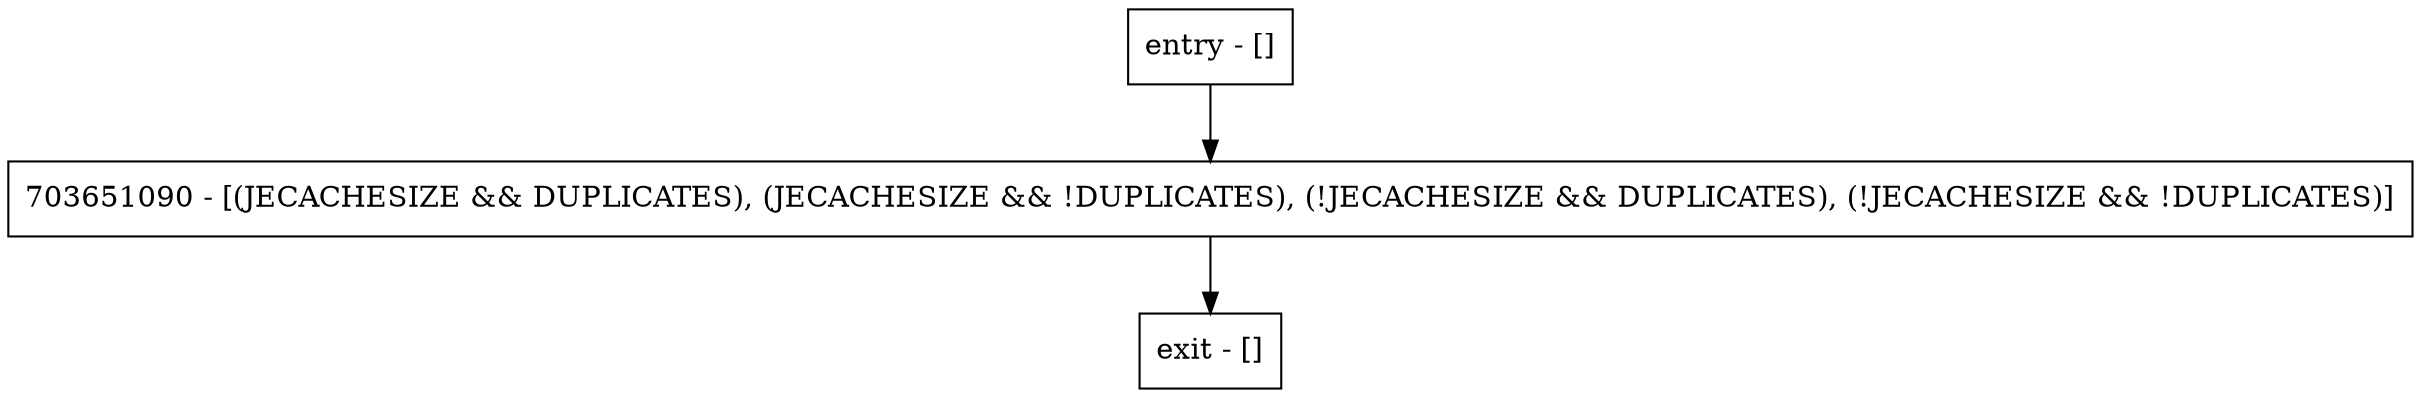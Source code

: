digraph getLastEntrySize {
node [shape=record];
entry [label="entry - []"];
exit [label="exit - []"];
703651090 [label="703651090 - [(JECACHESIZE && DUPLICATES), (JECACHESIZE && !DUPLICATES), (!JECACHESIZE && DUPLICATES), (!JECACHESIZE && !DUPLICATES)]"];
entry;
exit;
entry -> 703651090;
703651090 -> exit;
}
